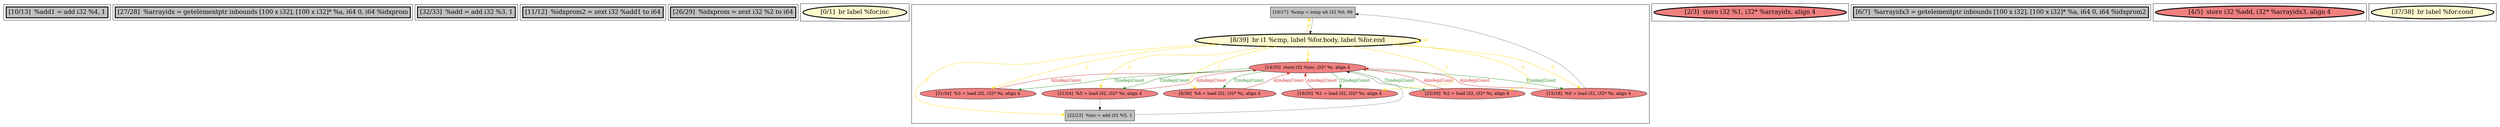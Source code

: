 
digraph G {





subgraph cluster10 {


node195 [penwidth=3.0,fontsize=20,fillcolor=grey,label="[10/13]  %add1 = add i32 %4, 1",shape=rectangle,style=filled ]



}

subgraph cluster9 {


node194 [penwidth=3.0,fontsize=20,fillcolor=grey,label="[27/28]  %arrayidx = getelementptr inbounds [100 x i32], [100 x i32]* %a, i64 0, i64 %idxprom",shape=rectangle,style=filled ]



}

subgraph cluster8 {


node193 [penwidth=3.0,fontsize=20,fillcolor=grey,label="[32/33]  %add = add i32 %3, 1",shape=rectangle,style=filled ]



}

subgraph cluster7 {


node192 [penwidth=3.0,fontsize=20,fillcolor=grey,label="[11/12]  %idxprom2 = zext i32 %add1 to i64",shape=rectangle,style=filled ]



}

subgraph cluster6 {


node191 [penwidth=3.0,fontsize=20,fillcolor=grey,label="[26/29]  %idxprom = zext i32 %2 to i64",shape=rectangle,style=filled ]



}

subgraph cluster0 {


node176 [penwidth=3.0,fontsize=20,fillcolor=lemonchiffon,label="[0/1]  br label %for.inc",shape=ellipse,style=filled ]



}

subgraph cluster5 {


node189 [fillcolor=grey,label="[16/17]  %cmp = icmp ult i32 %0, 99",shape=rectangle,style=filled ]
node188 [fillcolor=lightcoral,label="[15/18]  %0 = load i32, i32* %i, align 4",shape=ellipse,style=filled ]
node187 [fillcolor=lightcoral,label="[19/20]  %1 = load i32, i32* %i, align 4",shape=ellipse,style=filled ]
node182 [fillcolor=grey,label="[22/23]  %inc = add i32 %5, 1",shape=rectangle,style=filled ]
node184 [fillcolor=lightcoral,label="[25/30]  %2 = load i32, i32* %i, align 4",shape=ellipse,style=filled ]
node181 [fillcolor=lightcoral,label="[31/34]  %3 = load i32, i32* %i, align 4",shape=ellipse,style=filled ]
node185 [fillcolor=lightcoral,label="[21/24]  %5 = load i32, i32* %i, align 4",shape=ellipse,style=filled ]
node183 [fillcolor=lightcoral,label="[9/36]  %4 = load i32, i32* %i, align 4",shape=ellipse,style=filled ]
node190 [fillcolor=lightcoral,label="[14/35]  store i32 %inc, i32* %i, align 4",shape=ellipse,style=filled ]
node186 [penwidth=3.0,fontsize=20,fillcolor=lemonchiffon,label="[8/39]  br i1 %cmp, label %for.body, label %for.end",shape=ellipse,style=filled ]

node186->node183 [style=solid,color=gold,label="C",penwidth=1.0,fontcolor=gold ]
node186->node190 [style=solid,color=gold,label="C",penwidth=1.0,fontcolor=gold ]
node186->node189 [style=solid,color=gold,label="C",penwidth=1.0,fontcolor=gold ]
node189->node186 [style=solid,color=black,label="",penwidth=0.5,fontcolor=black ]
node186->node188 [style=solid,color=gold,label="C",penwidth=1.0,fontcolor=gold ]
node186->node182 [style=solid,color=gold,label="C",penwidth=1.0,fontcolor=gold ]
node186->node187 [style=solid,color=gold,label="C",penwidth=1.0,fontcolor=gold ]
node190->node185 [style=solid,color=forestgreen,label="T|indep|Const",penwidth=1.0,fontcolor=forestgreen ]
node190->node184 [style=solid,color=forestgreen,label="T|indep|Const",penwidth=1.0,fontcolor=forestgreen ]
node190->node187 [style=solid,color=forestgreen,label="T|indep|Const",penwidth=1.0,fontcolor=forestgreen ]
node190->node181 [style=solid,color=forestgreen,label="T|indep|Const",penwidth=1.0,fontcolor=forestgreen ]
node187->node190 [style=solid,color=firebrick3,label="A|indep|Const",penwidth=1.0,fontcolor=firebrick3 ]
node190->node188 [style=solid,color=forestgreen,label="T|indep|Const",penwidth=1.0,fontcolor=forestgreen ]
node188->node189 [style=solid,color=black,label="",penwidth=0.5,fontcolor=black ]
node182->node190 [style=solid,color=black,label="",penwidth=0.5,fontcolor=black ]
node186->node185 [style=solid,color=gold,label="C",penwidth=1.0,fontcolor=gold ]
node188->node190 [style=solid,color=firebrick3,label="A|indep|Const",penwidth=1.0,fontcolor=firebrick3 ]
node184->node190 [style=solid,color=firebrick3,label="A|indep|Const",penwidth=1.0,fontcolor=firebrick3 ]
node185->node190 [style=solid,color=firebrick3,label="A|indep|Const",penwidth=1.0,fontcolor=firebrick3 ]
node185->node182 [style=solid,color=black,label="",penwidth=0.5,fontcolor=black ]
node181->node190 [style=solid,color=firebrick3,label="A|indep|Const",penwidth=1.0,fontcolor=firebrick3 ]
node186->node186 [style=solid,color=gold,label="C",penwidth=1.0,fontcolor=gold ]
node190->node183 [style=solid,color=forestgreen,label="T|indep|Const",penwidth=1.0,fontcolor=forestgreen ]
node183->node190 [style=solid,color=firebrick3,label="A|indep|Const",penwidth=1.0,fontcolor=firebrick3 ]
node186->node181 [style=solid,color=gold,label="C",penwidth=1.0,fontcolor=gold ]
node186->node184 [style=solid,color=gold,label="C",penwidth=1.0,fontcolor=gold ]


}

subgraph cluster1 {


node177 [penwidth=3.0,fontsize=20,fillcolor=lightcoral,label="[2/3]  store i32 %1, i32* %arrayidx, align 4",shape=ellipse,style=filled ]



}

subgraph cluster2 {


node178 [penwidth=3.0,fontsize=20,fillcolor=grey,label="[6/7]  %arrayidx3 = getelementptr inbounds [100 x i32], [100 x i32]* %a, i64 0, i64 %idxprom2",shape=rectangle,style=filled ]



}

subgraph cluster3 {


node179 [penwidth=3.0,fontsize=20,fillcolor=lightcoral,label="[4/5]  store i32 %add, i32* %arrayidx3, align 4",shape=ellipse,style=filled ]



}

subgraph cluster4 {


node180 [penwidth=3.0,fontsize=20,fillcolor=lemonchiffon,label="[37/38]  br label %for.cond",shape=ellipse,style=filled ]



}

}
